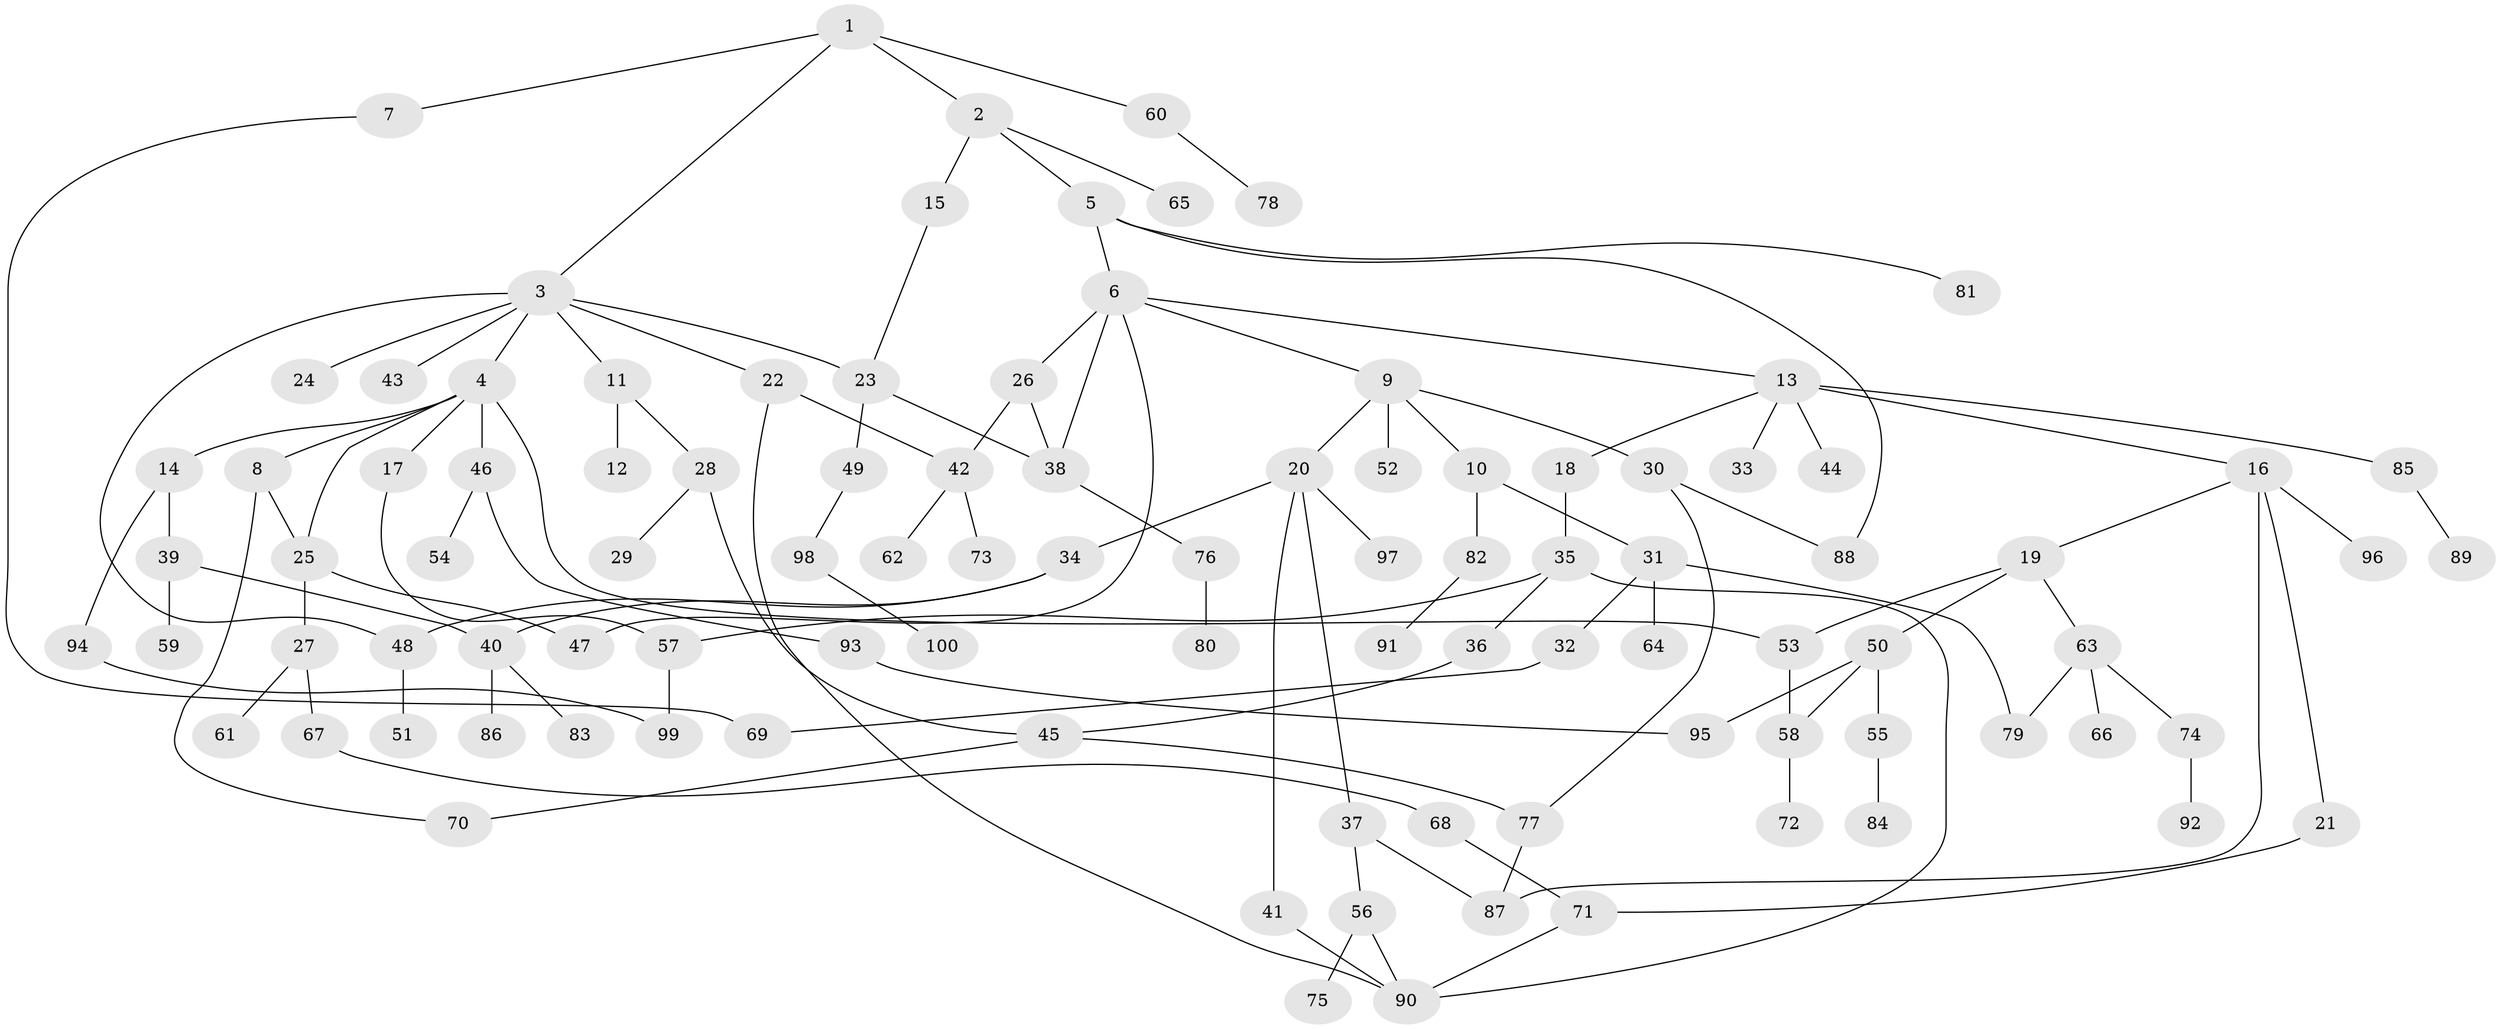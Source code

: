 // Generated by graph-tools (version 1.1) at 2025/54/02/21/25 11:54:43]
// undirected, 100 vertices, 125 edges
graph export_dot {
graph [start="1"]
  node [color=gray90,style=filled];
  1;
  2;
  3;
  4;
  5;
  6;
  7;
  8;
  9;
  10;
  11;
  12;
  13;
  14;
  15;
  16;
  17;
  18;
  19;
  20;
  21;
  22;
  23;
  24;
  25;
  26;
  27;
  28;
  29;
  30;
  31;
  32;
  33;
  34;
  35;
  36;
  37;
  38;
  39;
  40;
  41;
  42;
  43;
  44;
  45;
  46;
  47;
  48;
  49;
  50;
  51;
  52;
  53;
  54;
  55;
  56;
  57;
  58;
  59;
  60;
  61;
  62;
  63;
  64;
  65;
  66;
  67;
  68;
  69;
  70;
  71;
  72;
  73;
  74;
  75;
  76;
  77;
  78;
  79;
  80;
  81;
  82;
  83;
  84;
  85;
  86;
  87;
  88;
  89;
  90;
  91;
  92;
  93;
  94;
  95;
  96;
  97;
  98;
  99;
  100;
  1 -- 2;
  1 -- 3;
  1 -- 7;
  1 -- 60;
  2 -- 5;
  2 -- 15;
  2 -- 65;
  3 -- 4;
  3 -- 11;
  3 -- 22;
  3 -- 23;
  3 -- 24;
  3 -- 43;
  3 -- 48;
  4 -- 8;
  4 -- 14;
  4 -- 17;
  4 -- 46;
  4 -- 53;
  4 -- 25;
  5 -- 6;
  5 -- 81;
  5 -- 88;
  6 -- 9;
  6 -- 13;
  6 -- 26;
  6 -- 47;
  6 -- 38;
  7 -- 69;
  8 -- 25;
  8 -- 70;
  9 -- 10;
  9 -- 20;
  9 -- 30;
  9 -- 52;
  10 -- 31;
  10 -- 82;
  11 -- 12;
  11 -- 28;
  13 -- 16;
  13 -- 18;
  13 -- 33;
  13 -- 44;
  13 -- 85;
  14 -- 39;
  14 -- 94;
  15 -- 23;
  16 -- 19;
  16 -- 21;
  16 -- 96;
  16 -- 87;
  17 -- 57;
  18 -- 35;
  19 -- 50;
  19 -- 63;
  19 -- 53;
  20 -- 34;
  20 -- 37;
  20 -- 41;
  20 -- 97;
  21 -- 71;
  22 -- 42;
  22 -- 90;
  23 -- 49;
  23 -- 38;
  25 -- 27;
  25 -- 47;
  26 -- 38;
  26 -- 42;
  27 -- 61;
  27 -- 67;
  28 -- 29;
  28 -- 45;
  30 -- 77;
  30 -- 88;
  31 -- 32;
  31 -- 64;
  31 -- 79;
  32 -- 69;
  34 -- 40;
  34 -- 48;
  35 -- 36;
  35 -- 90;
  35 -- 57;
  36 -- 45;
  37 -- 56;
  37 -- 87;
  38 -- 76;
  39 -- 40;
  39 -- 59;
  40 -- 83;
  40 -- 86;
  41 -- 90;
  42 -- 62;
  42 -- 73;
  45 -- 70;
  45 -- 77;
  46 -- 54;
  46 -- 93;
  48 -- 51;
  49 -- 98;
  50 -- 55;
  50 -- 95;
  50 -- 58;
  53 -- 58;
  55 -- 84;
  56 -- 75;
  56 -- 90;
  57 -- 99;
  58 -- 72;
  60 -- 78;
  63 -- 66;
  63 -- 74;
  63 -- 79;
  67 -- 68;
  68 -- 71;
  71 -- 90;
  74 -- 92;
  76 -- 80;
  77 -- 87;
  82 -- 91;
  85 -- 89;
  93 -- 95;
  94 -- 99;
  98 -- 100;
}
